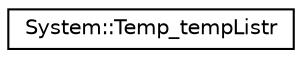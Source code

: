 digraph G
{
  edge [fontname="Helvetica",fontsize="10",labelfontname="Helvetica",labelfontsize="10"];
  node [fontname="Helvetica",fontsize="10",shape=record];
  rankdir="LR";
  Node1 [label="System::Temp_tempListr",height=0.2,width=0.4,color="black", fillcolor="white", style="filled",URL="$class_system_1_1_temp__temp_listr.html"];
}
